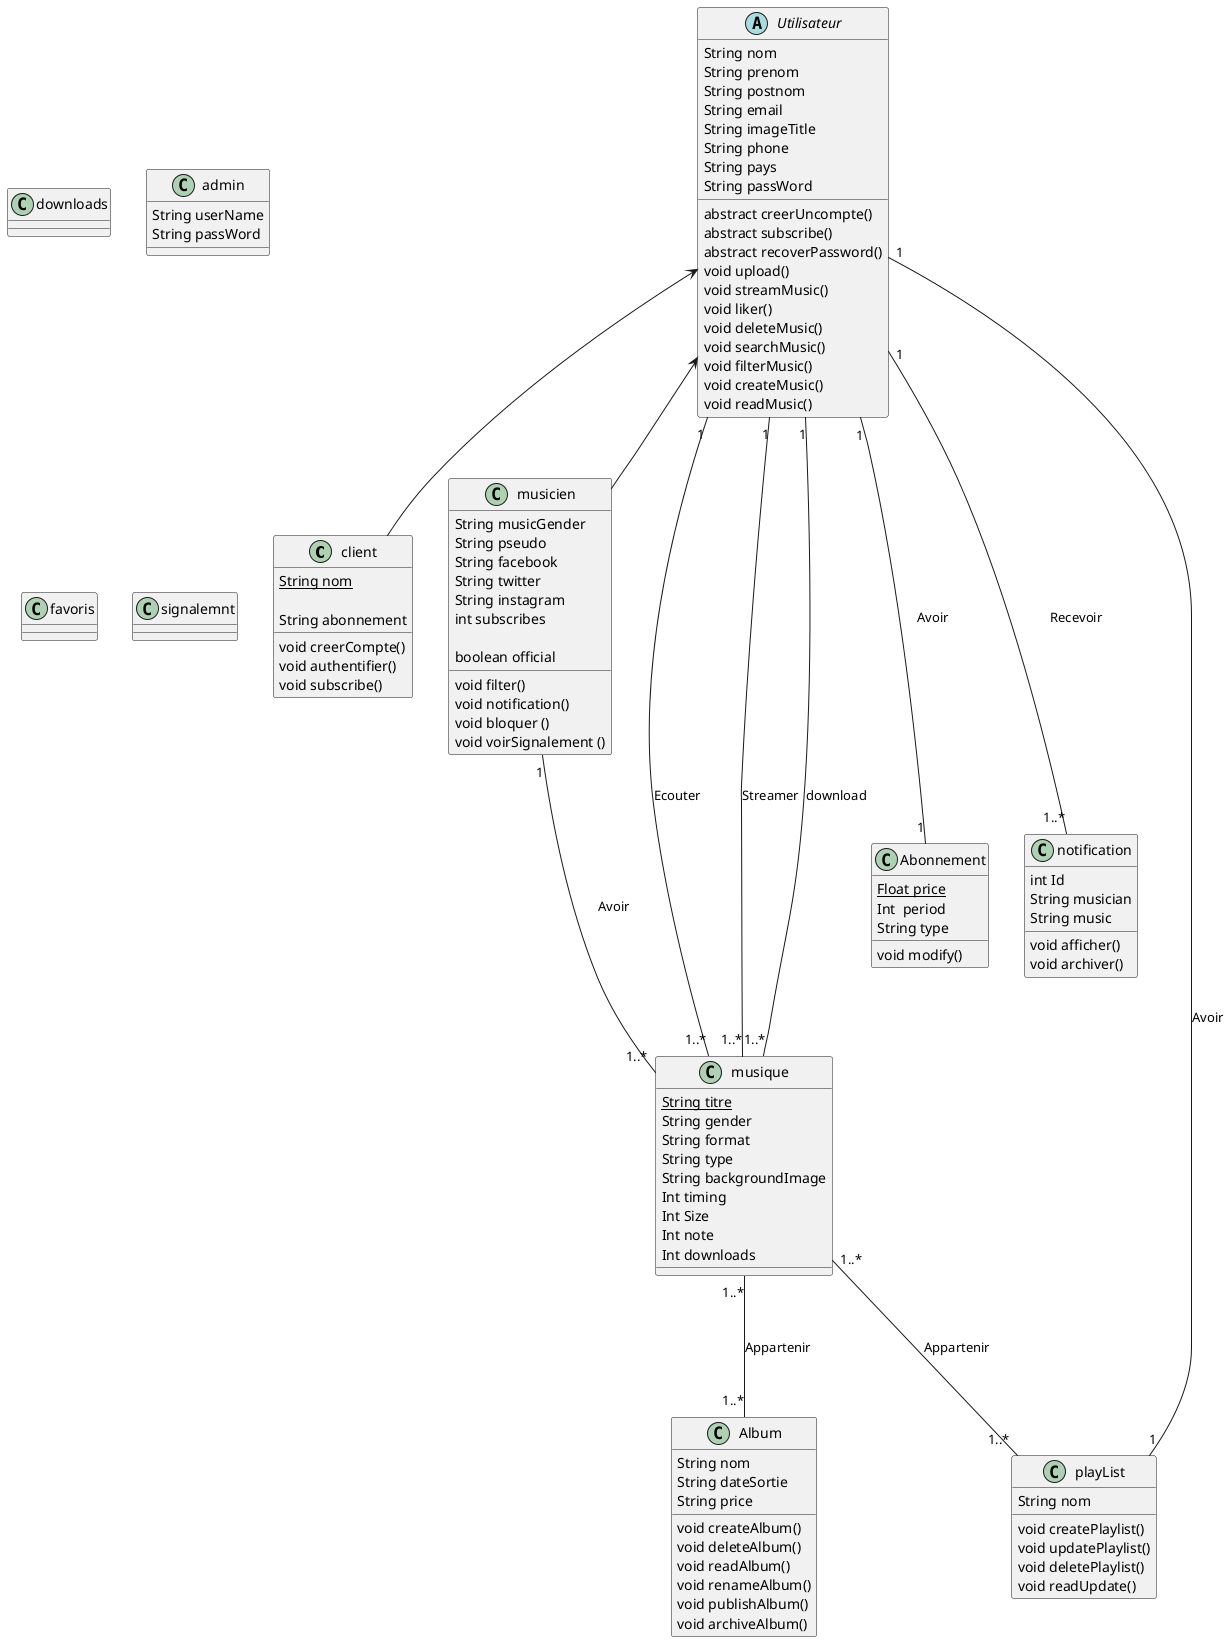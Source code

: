 @startuml nduleDiag

class client {
    {Static} String nom
    
    String abonnement
    
    void creerCompte()
    void authentifier()
    void subscribe()
   
}

abstract Utilisateur {
    String nom 
    String prenom
    String postnom
    String email
    String imageTitle
    String phone
    String pays 
    String passWord
    abstract creerUncompte()
    abstract subscribe()
    abstract recoverPassword()
    void upload()
    void streamMusic()
    void liker()
    void deleteMusic()
    void searchMusic()
    void filterMusic()
    void createMusic()
    void readMusic()
}
class musicien {
    String musicGender
    String pseudo
    String facebook
    String twitter
    String instagram
    int subscribes

    boolean official

    void filter()
    void notification()
    void bloquer ()
    void voirSignalement ()
}

class musique {
   {Static} String titre 
    String gender
    String format
    String type 
    String backgroundImage
    Int timing 
    Int Size 
    Int note 
    Int downloads

    
}

class downloads {
    
}

class Abonnement {
    {Static} Float price 
    Int  period
    String type


    void modify()
}
Utilisateur <-- musicien
Utilisateur<-- client

class notification {
    int Id 
    String musician
    String music
    
    void afficher()
    void archiver()

}

class playList {
    String nom 
    void createPlaylist()
    void updatePlaylist()
    void deletePlaylist()
    void readUpdate()
}

class admin {
    String userName 
    String passWord

}

class Album {
    String nom 
    String dateSortie 
    String price 

    void createAlbum()
    void deleteAlbum()
    void readAlbum()
    void renameAlbum()
    void publishAlbum()
    void archiveAlbum()

}

class favoris {

}

class signalemnt 
musicien "1" --- "1..*" musique : Avoir
musique "1..*" ---"1..*" playList :Appartenir
musique "1..*" ---"1..*" Album :Appartenir
Utilisateur "1" ---"1" Abonnement : Avoir
Utilisateur "1" ---"1" playList : Avoir
Utilisateur "1" ---"1..*" notification : Recevoir
Utilisateur "1" ---"1..*" musique : Ecouter
Utilisateur "1" ---"1..*" musique : Streamer
Utilisateur "1" ---"1..*" musique : download
@enduml
